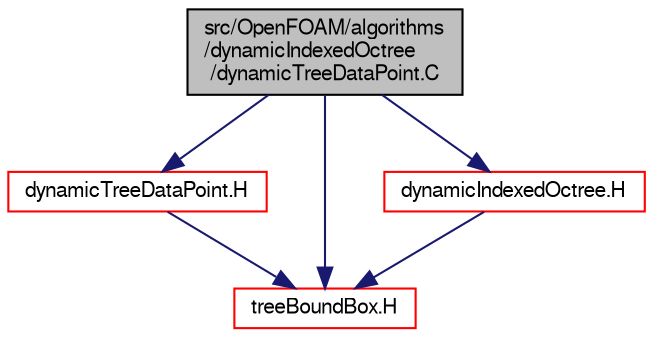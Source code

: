 digraph "src/OpenFOAM/algorithms/dynamicIndexedOctree/dynamicTreeDataPoint.C"
{
  bgcolor="transparent";
  edge [fontname="FreeSans",fontsize="10",labelfontname="FreeSans",labelfontsize="10"];
  node [fontname="FreeSans",fontsize="10",shape=record];
  Node0 [label="src/OpenFOAM/algorithms\l/dynamicIndexedOctree\l/dynamicTreeDataPoint.C",height=0.2,width=0.4,color="black", fillcolor="grey75", style="filled", fontcolor="black"];
  Node0 -> Node1 [color="midnightblue",fontsize="10",style="solid",fontname="FreeSans"];
  Node1 [label="dynamicTreeDataPoint.H",height=0.2,width=0.4,color="red",URL="$a08381.html"];
  Node1 -> Node108 [color="midnightblue",fontsize="10",style="solid",fontname="FreeSans"];
  Node108 [label="treeBoundBox.H",height=0.2,width=0.4,color="red",URL="$a12128.html"];
  Node0 -> Node108 [color="midnightblue",fontsize="10",style="solid",fontname="FreeSans"];
  Node0 -> Node152 [color="midnightblue",fontsize="10",style="solid",fontname="FreeSans"];
  Node152 [label="dynamicIndexedOctree.H",height=0.2,width=0.4,color="red",URL="$a08372.html"];
  Node152 -> Node108 [color="midnightblue",fontsize="10",style="solid",fontname="FreeSans"];
}
